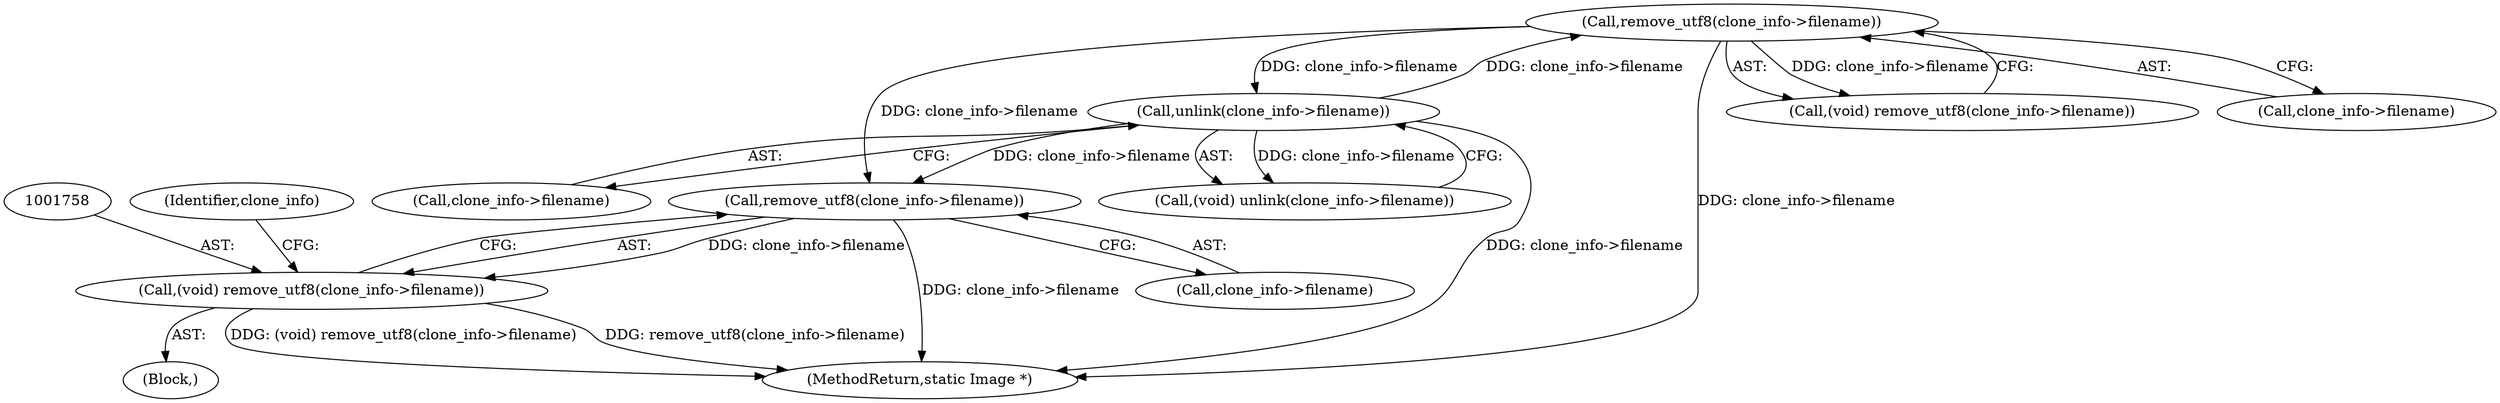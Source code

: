 digraph "0_ImageMagick_b173a352397877775c51c9a0e9d59eb6ce24c455@API" {
"1001759" [label="(Call,remove_utf8(clone_info->filename))"];
"1001565" [label="(Call,remove_utf8(clone_info->filename))"];
"1001652" [label="(Call,unlink(clone_info->filename))"];
"1001757" [label="(Call,(void) remove_utf8(clone_info->filename))"];
"1001563" [label="(Call,(void) remove_utf8(clone_info->filename))"];
"1001650" [label="(Call,(void) unlink(clone_info->filename))"];
"1001759" [label="(Call,remove_utf8(clone_info->filename))"];
"1001785" [label="(MethodReturn,static Image *)"];
"1001757" [label="(Call,(void) remove_utf8(clone_info->filename))"];
"1001565" [label="(Call,remove_utf8(clone_info->filename))"];
"1001747" [label="(Block,)"];
"1001653" [label="(Call,clone_info->filename)"];
"1001652" [label="(Call,unlink(clone_info->filename))"];
"1001760" [label="(Call,clone_info->filename)"];
"1001566" [label="(Call,clone_info->filename)"];
"1001764" [label="(Identifier,clone_info)"];
"1001759" -> "1001757"  [label="AST: "];
"1001759" -> "1001760"  [label="CFG: "];
"1001760" -> "1001759"  [label="AST: "];
"1001757" -> "1001759"  [label="CFG: "];
"1001759" -> "1001785"  [label="DDG: clone_info->filename"];
"1001759" -> "1001757"  [label="DDG: clone_info->filename"];
"1001565" -> "1001759"  [label="DDG: clone_info->filename"];
"1001652" -> "1001759"  [label="DDG: clone_info->filename"];
"1001565" -> "1001563"  [label="AST: "];
"1001565" -> "1001566"  [label="CFG: "];
"1001566" -> "1001565"  [label="AST: "];
"1001563" -> "1001565"  [label="CFG: "];
"1001565" -> "1001785"  [label="DDG: clone_info->filename"];
"1001565" -> "1001563"  [label="DDG: clone_info->filename"];
"1001652" -> "1001565"  [label="DDG: clone_info->filename"];
"1001565" -> "1001652"  [label="DDG: clone_info->filename"];
"1001652" -> "1001650"  [label="AST: "];
"1001652" -> "1001653"  [label="CFG: "];
"1001653" -> "1001652"  [label="AST: "];
"1001650" -> "1001652"  [label="CFG: "];
"1001652" -> "1001785"  [label="DDG: clone_info->filename"];
"1001652" -> "1001650"  [label="DDG: clone_info->filename"];
"1001757" -> "1001747"  [label="AST: "];
"1001758" -> "1001757"  [label="AST: "];
"1001764" -> "1001757"  [label="CFG: "];
"1001757" -> "1001785"  [label="DDG: remove_utf8(clone_info->filename)"];
"1001757" -> "1001785"  [label="DDG: (void) remove_utf8(clone_info->filename)"];
}
